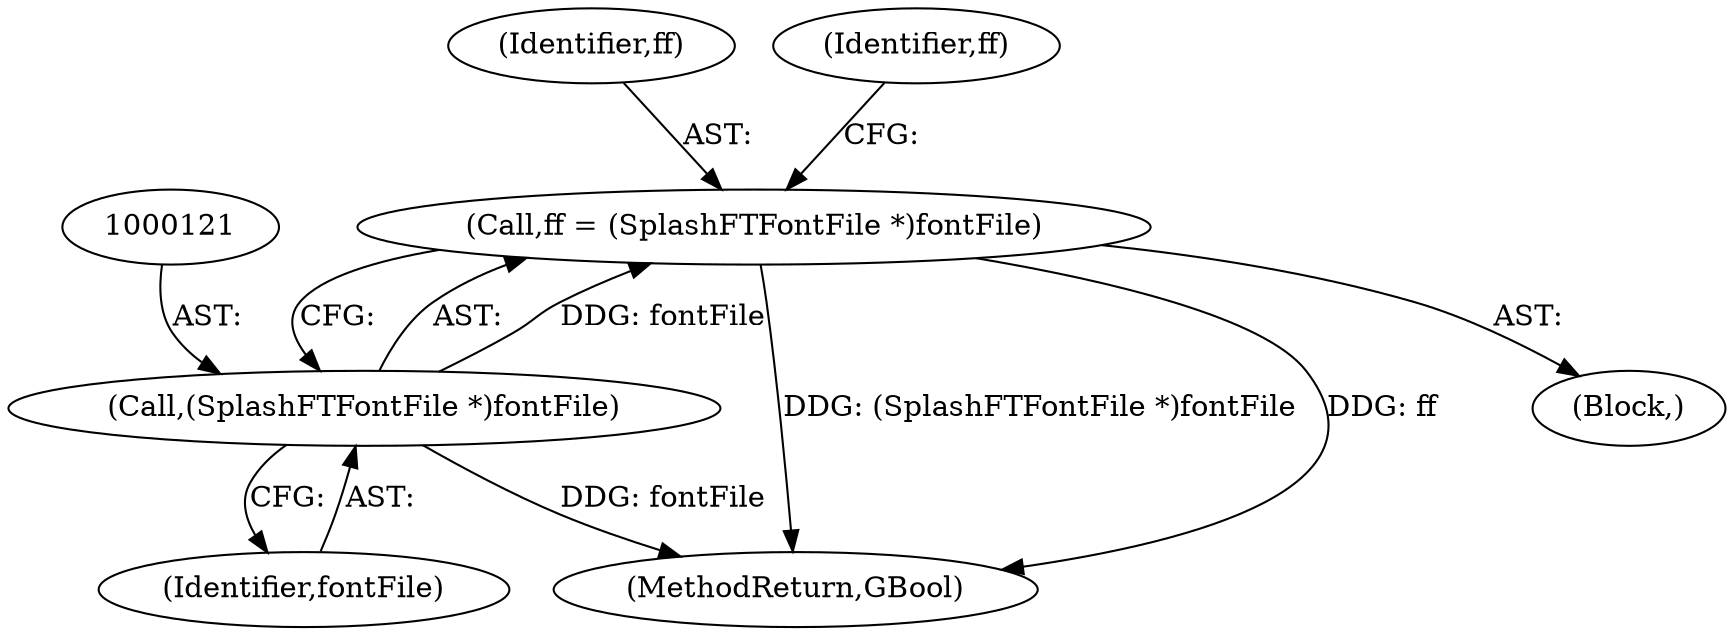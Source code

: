 digraph "0_poppler_9cf2325fb22f812b31858e519411f57747d39bd8_3@pointer" {
"1000118" [label="(Call,ff = (SplashFTFontFile *)fontFile)"];
"1000120" [label="(Call,(SplashFTFontFile *)fontFile)"];
"1000122" [label="(Identifier,fontFile)"];
"1000119" [label="(Identifier,ff)"];
"1000126" [label="(Identifier,ff)"];
"1000440" [label="(MethodReturn,GBool)"];
"1000109" [label="(Block,)"];
"1000120" [label="(Call,(SplashFTFontFile *)fontFile)"];
"1000118" [label="(Call,ff = (SplashFTFontFile *)fontFile)"];
"1000118" -> "1000109"  [label="AST: "];
"1000118" -> "1000120"  [label="CFG: "];
"1000119" -> "1000118"  [label="AST: "];
"1000120" -> "1000118"  [label="AST: "];
"1000126" -> "1000118"  [label="CFG: "];
"1000118" -> "1000440"  [label="DDG: (SplashFTFontFile *)fontFile"];
"1000118" -> "1000440"  [label="DDG: ff"];
"1000120" -> "1000118"  [label="DDG: fontFile"];
"1000120" -> "1000122"  [label="CFG: "];
"1000121" -> "1000120"  [label="AST: "];
"1000122" -> "1000120"  [label="AST: "];
"1000120" -> "1000440"  [label="DDG: fontFile"];
}
